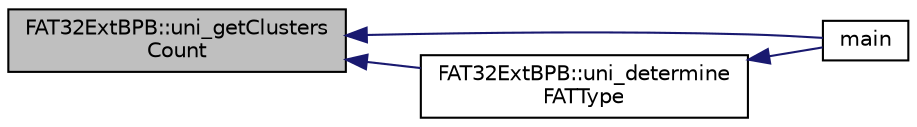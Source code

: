 digraph "FAT32ExtBPB::uni_getClustersCount"
{
  edge [fontname="Helvetica",fontsize="10",labelfontname="Helvetica",labelfontsize="10"];
  node [fontname="Helvetica",fontsize="10",shape=record];
  rankdir="LR";
  Node35 [label="FAT32ExtBPB::uni_getClusters\lCount",height=0.2,width=0.4,color="black", fillcolor="grey75", style="filled", fontcolor="black"];
  Node35 -> Node36 [dir="back",color="midnightblue",fontsize="10",style="solid",fontname="Helvetica"];
  Node36 [label="main",height=0.2,width=0.4,color="black", fillcolor="white", style="filled",URL="$d2/d27/main__fat__test_8cpp.html#ae66f6b31b5ad750f1fe042a706a4e3d4"];
  Node35 -> Node37 [dir="back",color="midnightblue",fontsize="10",style="solid",fontname="Helvetica"];
  Node37 [label="FAT32ExtBPB::uni_determine\lFATType",height=0.2,width=0.4,color="black", fillcolor="white", style="filled",URL="$da/dd1/class_f_a_t32_ext_b_p_b.html#acb2e44fbdc2ea6a51e1afc1ddaa556bf"];
  Node37 -> Node36 [dir="back",color="midnightblue",fontsize="10",style="solid",fontname="Helvetica"];
}
